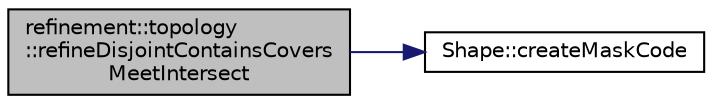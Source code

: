 digraph "refinement::topology::refineDisjointContainsCoversMeetIntersect"
{
 // LATEX_PDF_SIZE
  bgcolor="transparent";
  edge [fontname="Helvetica",fontsize="10",labelfontname="Helvetica",labelfontsize="10"];
  node [fontname="Helvetica",fontsize="10",shape=record];
  rankdir="LR";
  Node1 [label="refinement::topology\l::refineDisjointContainsCovers\lMeetIntersect",height=0.2,width=0.4,color="black", fillcolor="grey75", style="filled", fontcolor="black",tooltip="Refines for the disjoint, contains, covers, meet and intersect relation predicates."];
  Node1 -> Node2 [color="midnightblue",fontsize="10",style="solid",fontname="Helvetica"];
  Node2 [label="Shape::createMaskCode",height=0.2,width=0.4,color="black",URL="$structShape.html#a8d5735d6c5c38337ce7ed591e1134109",tooltip="Generates and returns the DE-9IM mask of this geometry (as R) with the input geometry (as S)"];
}
